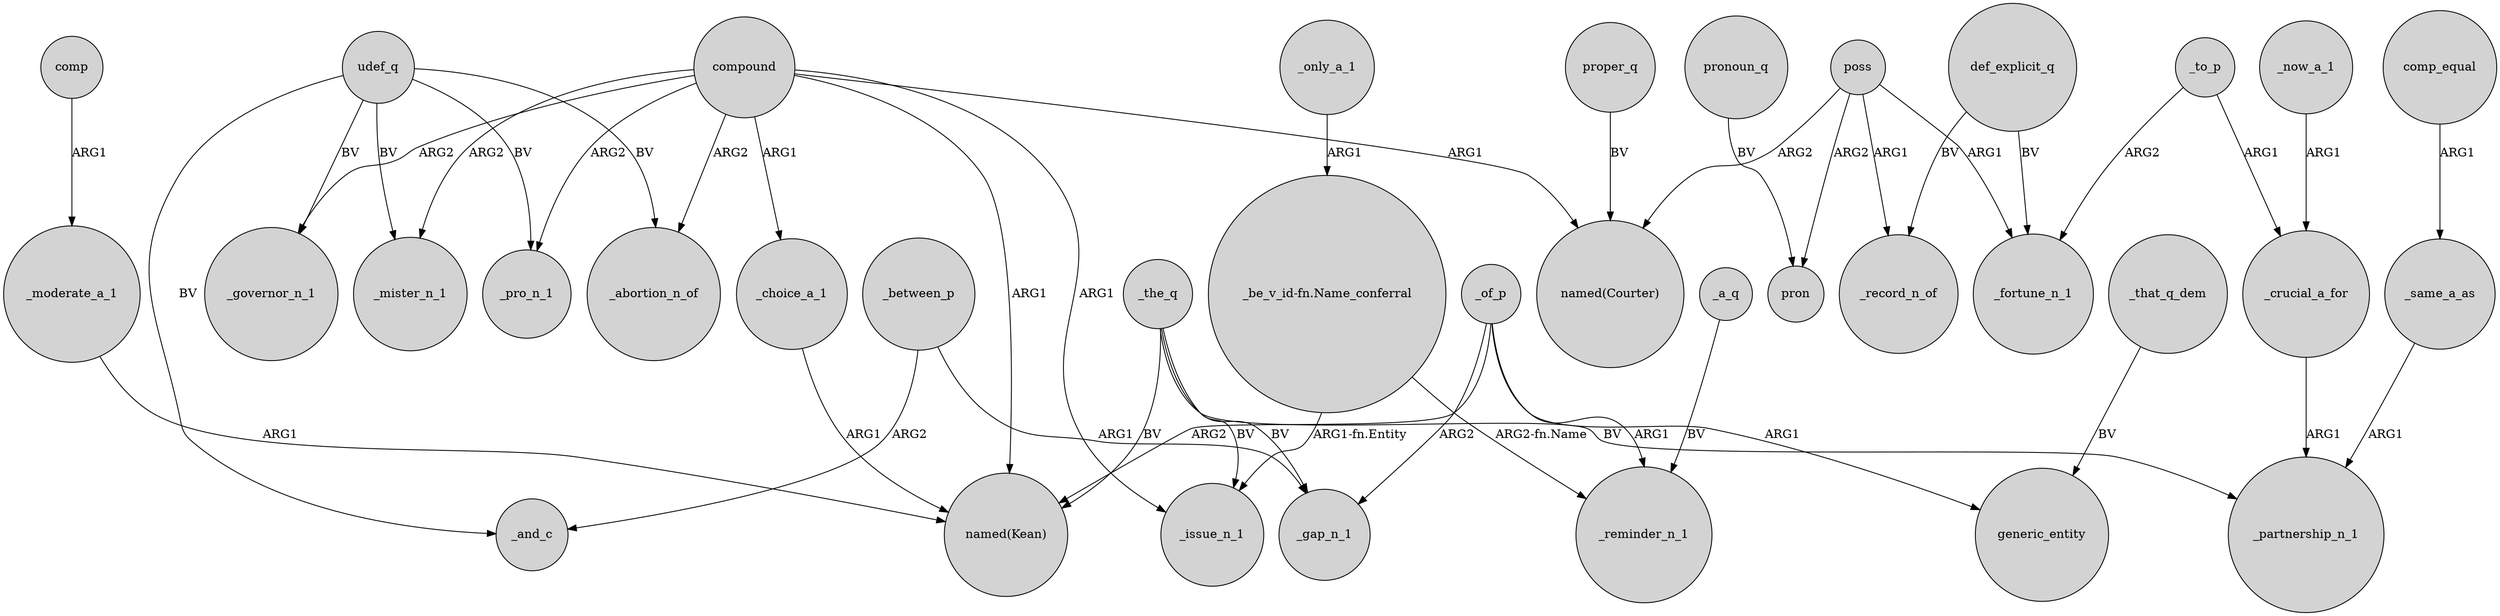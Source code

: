 digraph {
	node [shape=circle style=filled]
	_crucial_a_for -> _partnership_n_1 [label=ARG1]
	_to_p -> _crucial_a_for [label=ARG1]
	compound -> _mister_n_1 [label=ARG2]
	compound -> "named(Kean)" [label=ARG1]
	compound -> _pro_n_1 [label=ARG2]
	compound -> _abortion_n_of [label=ARG2]
	_of_p -> _gap_n_1 [label=ARG2]
	_the_q -> "named(Kean)" [label=BV]
	_choice_a_1 -> "named(Kean)" [label=ARG1]
	_a_q -> _reminder_n_1 [label=BV]
	_of_p -> generic_entity [label=ARG1]
	proper_q -> "named(Courter)" [label=BV]
	compound -> _choice_a_1 [label=ARG1]
	udef_q -> _mister_n_1 [label=BV]
	def_explicit_q -> _record_n_of [label=BV]
	udef_q -> _and_c [label=BV]
	_between_p -> _gap_n_1 [label=ARG1]
	"_be_v_id-fn.Name_conferral" -> _reminder_n_1 [label="ARG2-fn.Name"]
	_the_q -> _gap_n_1 [label=BV]
	udef_q -> _abortion_n_of [label=BV]
	_of_p -> "named(Kean)" [label=ARG2]
	pronoun_q -> pron [label=BV]
	def_explicit_q -> _fortune_n_1 [label=BV]
	poss -> pron [label=ARG2]
	compound -> _governor_n_1 [label=ARG2]
	compound -> "named(Courter)" [label=ARG1]
	_now_a_1 -> _crucial_a_for [label=ARG1]
	udef_q -> _governor_n_1 [label=BV]
	poss -> _record_n_of [label=ARG1]
	"_be_v_id-fn.Name_conferral" -> _issue_n_1 [label="ARG1-fn.Entity"]
	_same_a_as -> _partnership_n_1 [label=ARG1]
	comp -> _moderate_a_1 [label=ARG1]
	poss -> _fortune_n_1 [label=ARG1]
	_the_q -> _partnership_n_1 [label=BV]
	_moderate_a_1 -> "named(Kean)" [label=ARG1]
	_that_q_dem -> generic_entity [label=BV]
	comp_equal -> _same_a_as [label=ARG1]
	_of_p -> _reminder_n_1 [label=ARG1]
	udef_q -> _pro_n_1 [label=BV]
	compound -> _issue_n_1 [label=ARG1]
	_only_a_1 -> "_be_v_id-fn.Name_conferral" [label=ARG1]
	poss -> "named(Courter)" [label=ARG2]
	_to_p -> _fortune_n_1 [label=ARG2]
	_between_p -> _and_c [label=ARG2]
	_the_q -> _issue_n_1 [label=BV]
}
